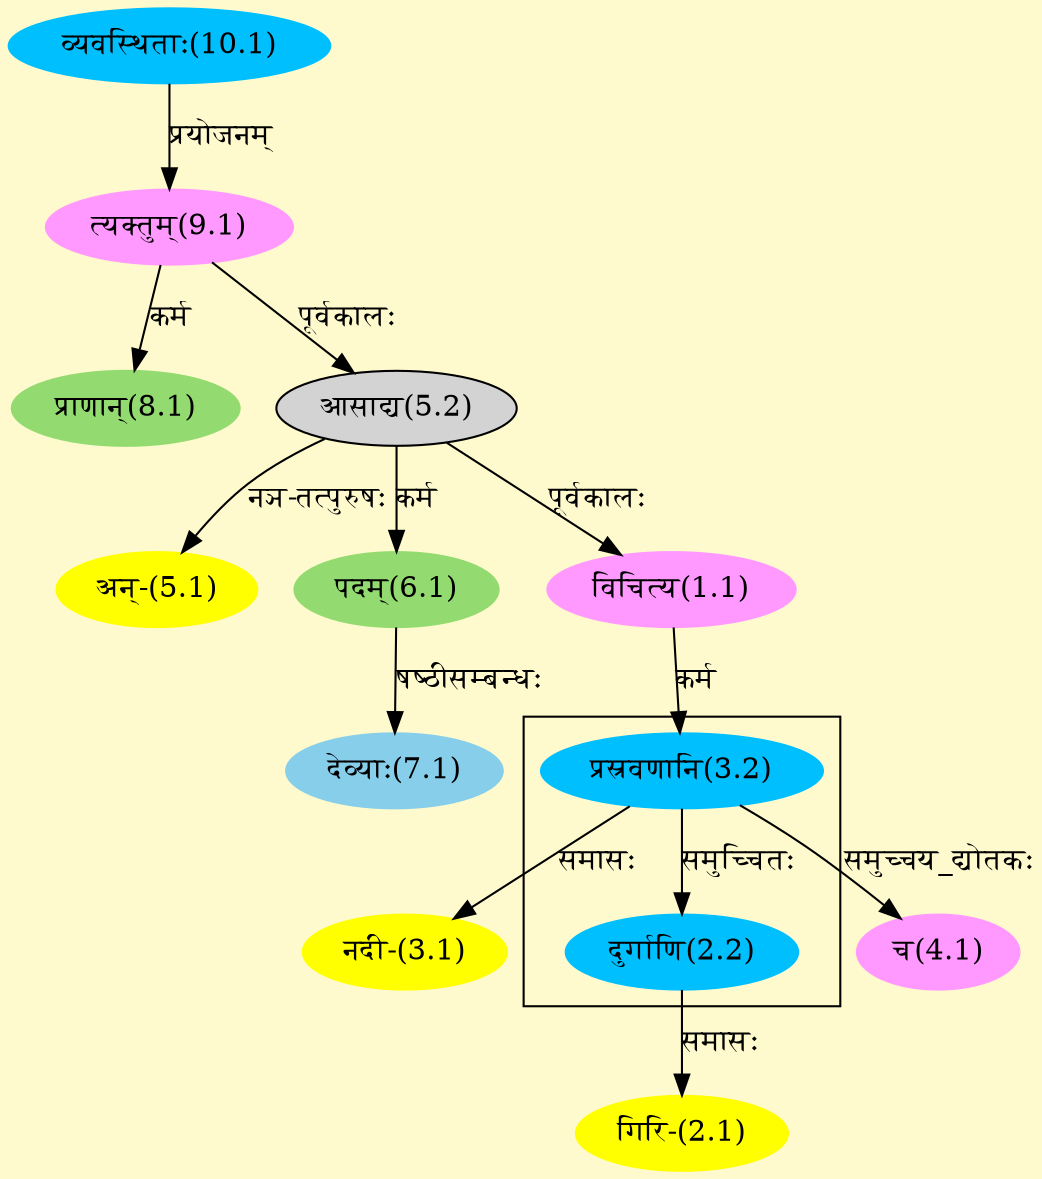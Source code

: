 digraph G{
rankdir=BT;
 compound=true;
 bgcolor="lemonchiffon1";

subgraph cluster_1{
Node2_2 [style=filled, color="#00BFFF" label = "दुर्गाणि(2.2)"]
Node3_2 [style=filled, color="#00BFFF" label = "प्रस्रवणानि(3.2)"]

}
Node1_1 [style=filled, color="#FF99FF" label = "विचित्य(1.1)"]
Node5_2 [style=filled, color="" label = "आसाद्य(5.2)"]
Node2_1 [style=filled, color="#FFFF00" label = "गिरि-(2.1)"]
Node2_2 [style=filled, color="#00BFFF" label = "दुर्गाणि(2.2)"]
Node3_1 [style=filled, color="#FFFF00" label = "नदी-(3.1)"]
Node3_2 [style=filled, color="#00BFFF" label = "प्रस्रवणानि(3.2)"]
Node4_1 [style=filled, color="#FF99FF" label = "च(4.1)"]
Node5_1 [style=filled, color="#FFFF00" label = "अन्-(5.1)"]
Node9_1 [style=filled, color="#FF99FF" label = "त्यक्तुम्(9.1)"]
Node6_1 [style=filled, color="#93DB70" label = "पदम्(6.1)"]
Node7_1 [style=filled, color="#87CEEB" label = "देव्याः(7.1)"]
Node8_1 [style=filled, color="#93DB70" label = "प्राणान्(8.1)"]
Node10_1 [style=filled, color="#00BFFF" label = "व्यवस्थिताः(10.1)"]
/* Start of Relations section */

Node1_1 -> Node5_2 [  label="पूर्वकालः"  dir="back" ]
Node2_1 -> Node2_2 [  label="समासः"  dir="back" ]
Node2_2 -> Node3_2 [  label="समुच्चितः"  dir="back" ]
Node3_1 -> Node3_2 [  label="समासः"  dir="back" ]
Node3_2 -> Node1_1 [  label="कर्म"  dir="back" ]
Node4_1 -> Node3_2 [  label="समुच्चय_द्योतकः"  dir="back" ]
Node5_1 -> Node5_2 [  label="नञ-तत्पुरुषः"  dir="back" ]
Node5_2 -> Node9_1 [  label="पूर्वकालः"  dir="back" ]
Node6_1 -> Node5_2 [  label="कर्म"  dir="back" ]
Node7_1 -> Node6_1 [  label="षष्ठीसम्बन्धः"  dir="back" ]
Node8_1 -> Node9_1 [  label="कर्म"  dir="back" ]
Node9_1 -> Node10_1 [  label="प्रयोजनम्"  dir="back" ]
}
